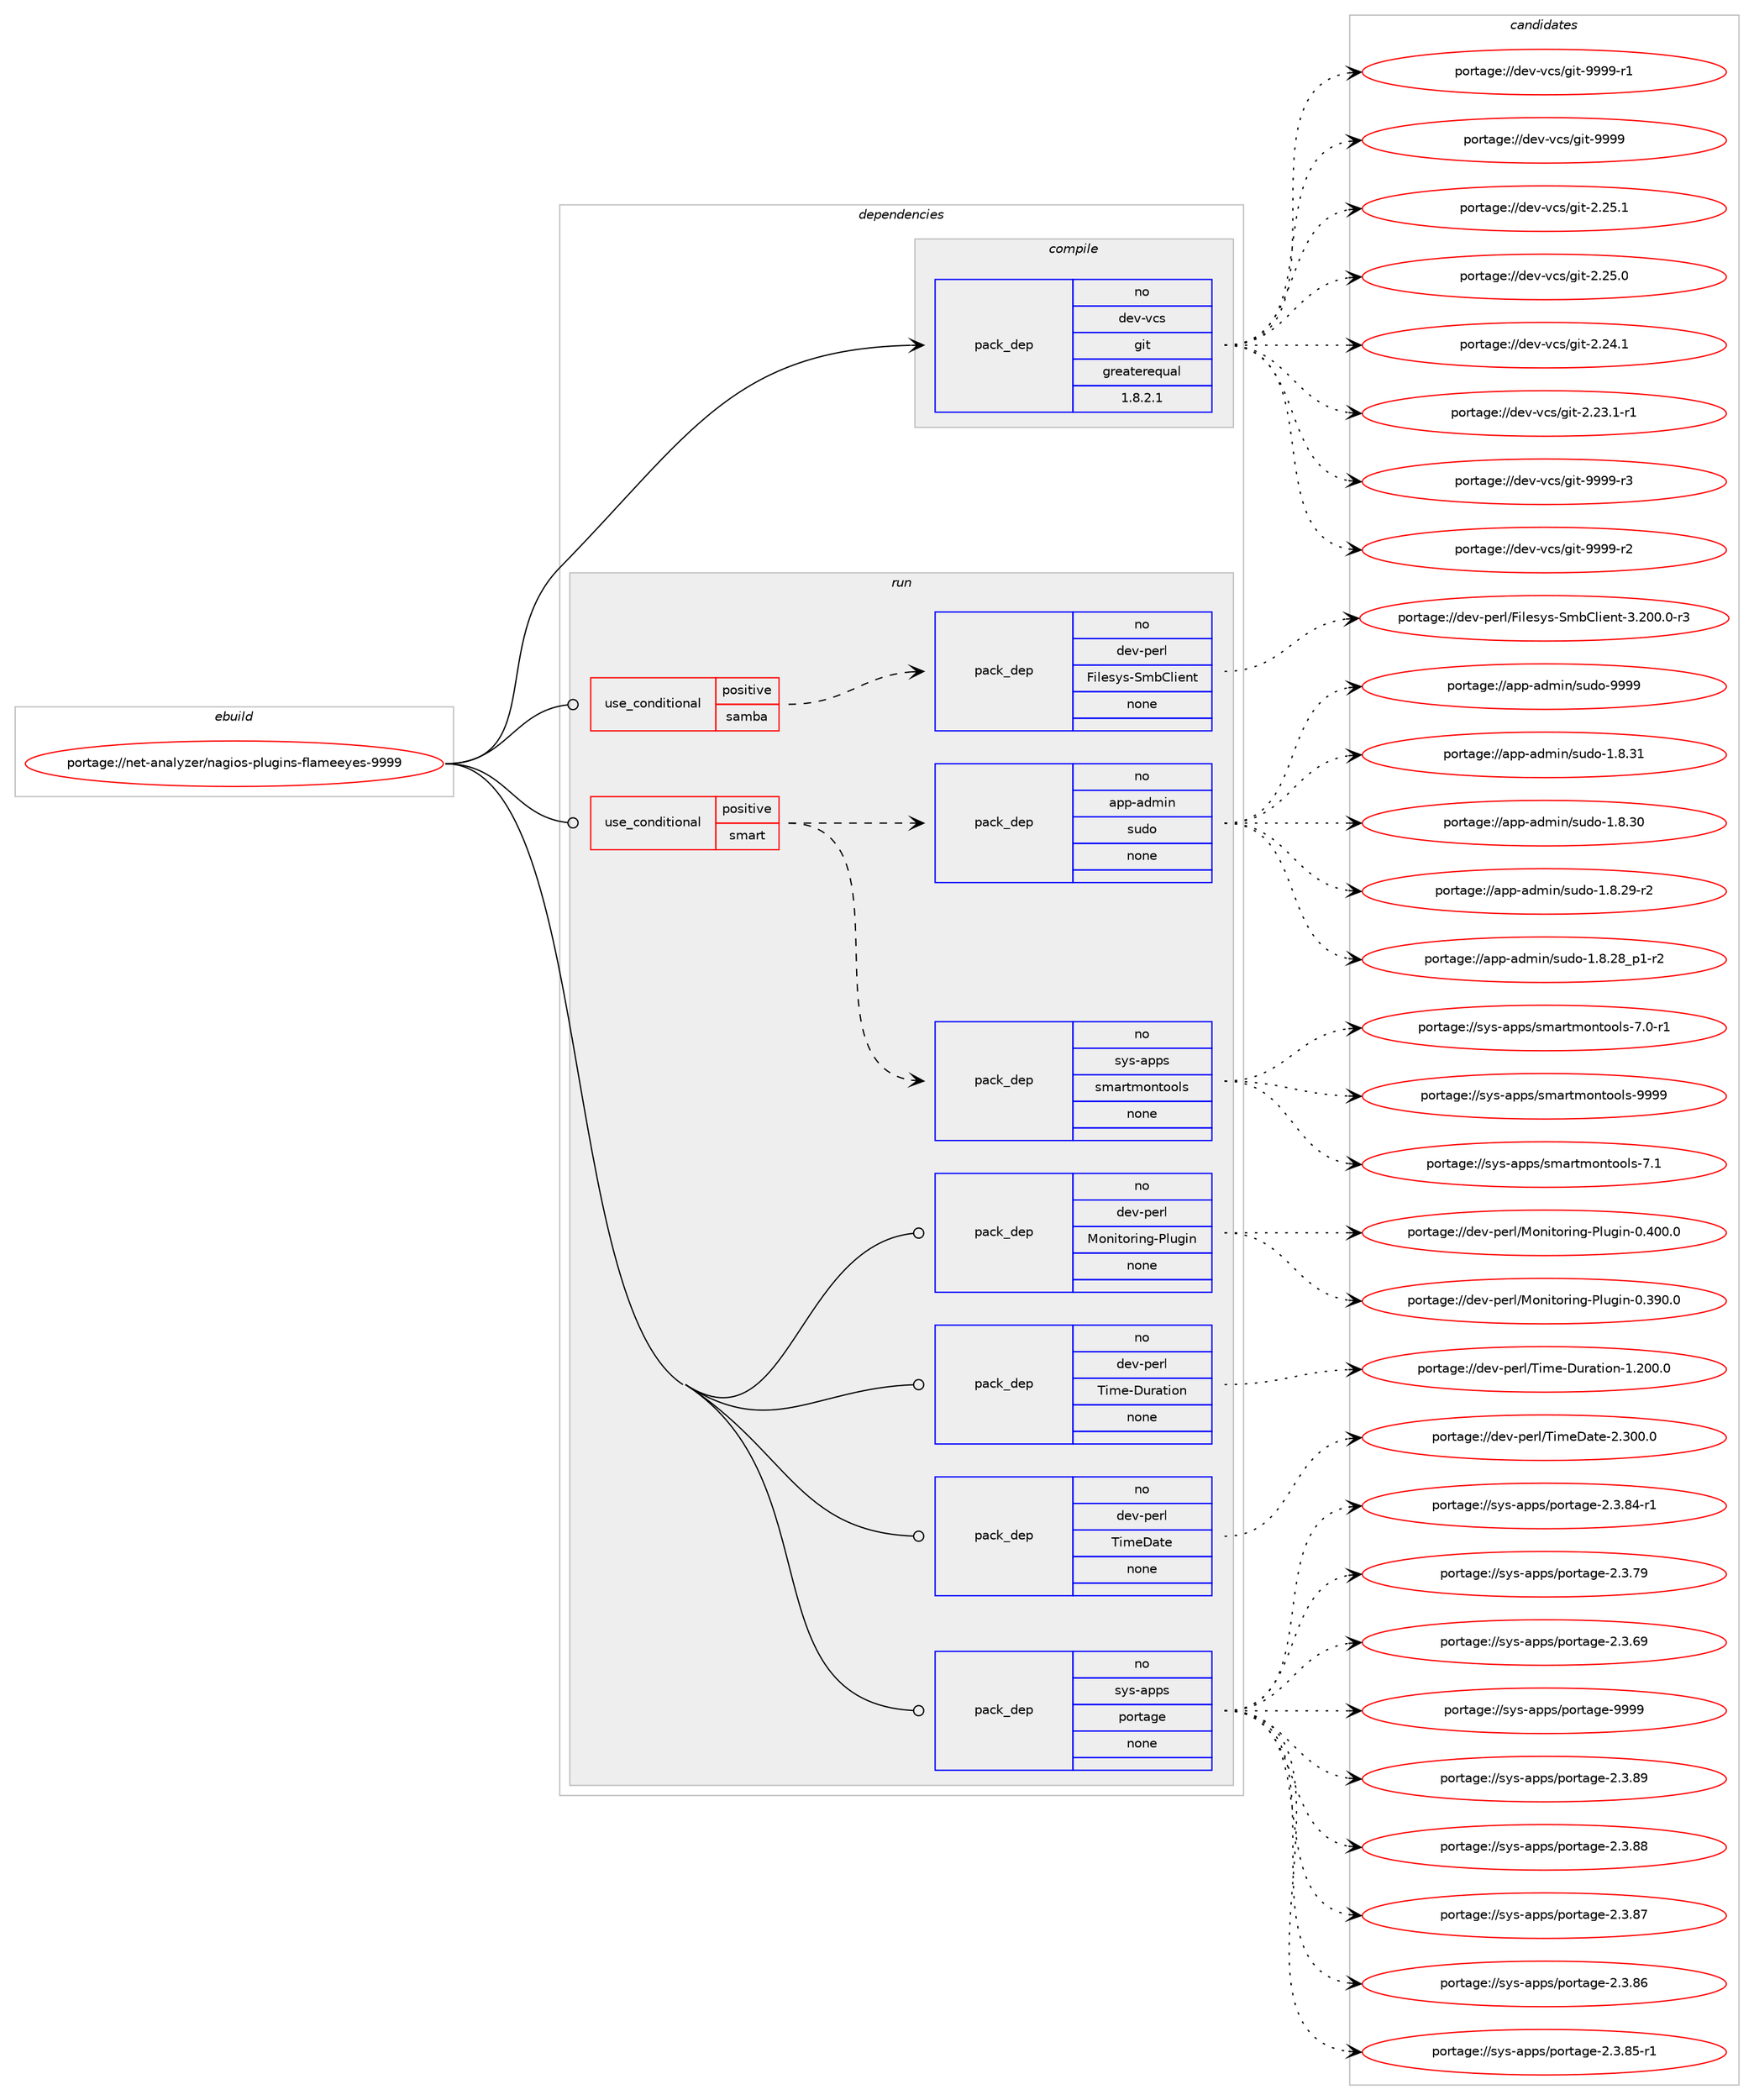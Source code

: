 digraph prolog {

# *************
# Graph options
# *************

newrank=true;
concentrate=true;
compound=true;
graph [rankdir=LR,fontname=Helvetica,fontsize=10,ranksep=1.5];#, ranksep=2.5, nodesep=0.2];
edge  [arrowhead=vee];
node  [fontname=Helvetica,fontsize=10];

# **********
# The ebuild
# **********

subgraph cluster_leftcol {
color=gray;
rank=same;
label=<<i>ebuild</i>>;
id [label="portage://net-analyzer/nagios-plugins-flameeyes-9999", color=red, width=4, href="../net-analyzer/nagios-plugins-flameeyes-9999.svg"];
}

# ****************
# The dependencies
# ****************

subgraph cluster_midcol {
color=gray;
label=<<i>dependencies</i>>;
subgraph cluster_compile {
fillcolor="#eeeeee";
style=filled;
label=<<i>compile</i>>;
subgraph pack98687 {
dependency132396 [label=<<TABLE BORDER="0" CELLBORDER="1" CELLSPACING="0" CELLPADDING="4" WIDTH="220"><TR><TD ROWSPAN="6" CELLPADDING="30">pack_dep</TD></TR><TR><TD WIDTH="110">no</TD></TR><TR><TD>dev-vcs</TD></TR><TR><TD>git</TD></TR><TR><TD>greaterequal</TD></TR><TR><TD>1.8.2.1</TD></TR></TABLE>>, shape=none, color=blue];
}
id:e -> dependency132396:w [weight=20,style="solid",arrowhead="vee"];
}
subgraph cluster_compileandrun {
fillcolor="#eeeeee";
style=filled;
label=<<i>compile and run</i>>;
}
subgraph cluster_run {
fillcolor="#eeeeee";
style=filled;
label=<<i>run</i>>;
subgraph cond31310 {
dependency132397 [label=<<TABLE BORDER="0" CELLBORDER="1" CELLSPACING="0" CELLPADDING="4"><TR><TD ROWSPAN="3" CELLPADDING="10">use_conditional</TD></TR><TR><TD>positive</TD></TR><TR><TD>samba</TD></TR></TABLE>>, shape=none, color=red];
subgraph pack98688 {
dependency132398 [label=<<TABLE BORDER="0" CELLBORDER="1" CELLSPACING="0" CELLPADDING="4" WIDTH="220"><TR><TD ROWSPAN="6" CELLPADDING="30">pack_dep</TD></TR><TR><TD WIDTH="110">no</TD></TR><TR><TD>dev-perl</TD></TR><TR><TD>Filesys-SmbClient</TD></TR><TR><TD>none</TD></TR><TR><TD></TD></TR></TABLE>>, shape=none, color=blue];
}
dependency132397:e -> dependency132398:w [weight=20,style="dashed",arrowhead="vee"];
}
id:e -> dependency132397:w [weight=20,style="solid",arrowhead="odot"];
subgraph cond31311 {
dependency132399 [label=<<TABLE BORDER="0" CELLBORDER="1" CELLSPACING="0" CELLPADDING="4"><TR><TD ROWSPAN="3" CELLPADDING="10">use_conditional</TD></TR><TR><TD>positive</TD></TR><TR><TD>smart</TD></TR></TABLE>>, shape=none, color=red];
subgraph pack98689 {
dependency132400 [label=<<TABLE BORDER="0" CELLBORDER="1" CELLSPACING="0" CELLPADDING="4" WIDTH="220"><TR><TD ROWSPAN="6" CELLPADDING="30">pack_dep</TD></TR><TR><TD WIDTH="110">no</TD></TR><TR><TD>sys-apps</TD></TR><TR><TD>smartmontools</TD></TR><TR><TD>none</TD></TR><TR><TD></TD></TR></TABLE>>, shape=none, color=blue];
}
dependency132399:e -> dependency132400:w [weight=20,style="dashed",arrowhead="vee"];
subgraph pack98690 {
dependency132401 [label=<<TABLE BORDER="0" CELLBORDER="1" CELLSPACING="0" CELLPADDING="4" WIDTH="220"><TR><TD ROWSPAN="6" CELLPADDING="30">pack_dep</TD></TR><TR><TD WIDTH="110">no</TD></TR><TR><TD>app-admin</TD></TR><TR><TD>sudo</TD></TR><TR><TD>none</TD></TR><TR><TD></TD></TR></TABLE>>, shape=none, color=blue];
}
dependency132399:e -> dependency132401:w [weight=20,style="dashed",arrowhead="vee"];
}
id:e -> dependency132399:w [weight=20,style="solid",arrowhead="odot"];
subgraph pack98691 {
dependency132402 [label=<<TABLE BORDER="0" CELLBORDER="1" CELLSPACING="0" CELLPADDING="4" WIDTH="220"><TR><TD ROWSPAN="6" CELLPADDING="30">pack_dep</TD></TR><TR><TD WIDTH="110">no</TD></TR><TR><TD>dev-perl</TD></TR><TR><TD>Monitoring-Plugin</TD></TR><TR><TD>none</TD></TR><TR><TD></TD></TR></TABLE>>, shape=none, color=blue];
}
id:e -> dependency132402:w [weight=20,style="solid",arrowhead="odot"];
subgraph pack98692 {
dependency132403 [label=<<TABLE BORDER="0" CELLBORDER="1" CELLSPACING="0" CELLPADDING="4" WIDTH="220"><TR><TD ROWSPAN="6" CELLPADDING="30">pack_dep</TD></TR><TR><TD WIDTH="110">no</TD></TR><TR><TD>dev-perl</TD></TR><TR><TD>Time-Duration</TD></TR><TR><TD>none</TD></TR><TR><TD></TD></TR></TABLE>>, shape=none, color=blue];
}
id:e -> dependency132403:w [weight=20,style="solid",arrowhead="odot"];
subgraph pack98693 {
dependency132404 [label=<<TABLE BORDER="0" CELLBORDER="1" CELLSPACING="0" CELLPADDING="4" WIDTH="220"><TR><TD ROWSPAN="6" CELLPADDING="30">pack_dep</TD></TR><TR><TD WIDTH="110">no</TD></TR><TR><TD>dev-perl</TD></TR><TR><TD>TimeDate</TD></TR><TR><TD>none</TD></TR><TR><TD></TD></TR></TABLE>>, shape=none, color=blue];
}
id:e -> dependency132404:w [weight=20,style="solid",arrowhead="odot"];
subgraph pack98694 {
dependency132405 [label=<<TABLE BORDER="0" CELLBORDER="1" CELLSPACING="0" CELLPADDING="4" WIDTH="220"><TR><TD ROWSPAN="6" CELLPADDING="30">pack_dep</TD></TR><TR><TD WIDTH="110">no</TD></TR><TR><TD>sys-apps</TD></TR><TR><TD>portage</TD></TR><TR><TD>none</TD></TR><TR><TD></TD></TR></TABLE>>, shape=none, color=blue];
}
id:e -> dependency132405:w [weight=20,style="solid",arrowhead="odot"];
}
}

# **************
# The candidates
# **************

subgraph cluster_choices {
rank=same;
color=gray;
label=<<i>candidates</i>>;

subgraph choice98687 {
color=black;
nodesep=1;
choice10010111845118991154710310511645575757574511451 [label="portage://dev-vcs/git-9999-r3", color=red, width=4,href="../dev-vcs/git-9999-r3.svg"];
choice10010111845118991154710310511645575757574511450 [label="portage://dev-vcs/git-9999-r2", color=red, width=4,href="../dev-vcs/git-9999-r2.svg"];
choice10010111845118991154710310511645575757574511449 [label="portage://dev-vcs/git-9999-r1", color=red, width=4,href="../dev-vcs/git-9999-r1.svg"];
choice1001011184511899115471031051164557575757 [label="portage://dev-vcs/git-9999", color=red, width=4,href="../dev-vcs/git-9999.svg"];
choice10010111845118991154710310511645504650534649 [label="portage://dev-vcs/git-2.25.1", color=red, width=4,href="../dev-vcs/git-2.25.1.svg"];
choice10010111845118991154710310511645504650534648 [label="portage://dev-vcs/git-2.25.0", color=red, width=4,href="../dev-vcs/git-2.25.0.svg"];
choice10010111845118991154710310511645504650524649 [label="portage://dev-vcs/git-2.24.1", color=red, width=4,href="../dev-vcs/git-2.24.1.svg"];
choice100101118451189911547103105116455046505146494511449 [label="portage://dev-vcs/git-2.23.1-r1", color=red, width=4,href="../dev-vcs/git-2.23.1-r1.svg"];
dependency132396:e -> choice10010111845118991154710310511645575757574511451:w [style=dotted,weight="100"];
dependency132396:e -> choice10010111845118991154710310511645575757574511450:w [style=dotted,weight="100"];
dependency132396:e -> choice10010111845118991154710310511645575757574511449:w [style=dotted,weight="100"];
dependency132396:e -> choice1001011184511899115471031051164557575757:w [style=dotted,weight="100"];
dependency132396:e -> choice10010111845118991154710310511645504650534649:w [style=dotted,weight="100"];
dependency132396:e -> choice10010111845118991154710310511645504650534648:w [style=dotted,weight="100"];
dependency132396:e -> choice10010111845118991154710310511645504650524649:w [style=dotted,weight="100"];
dependency132396:e -> choice100101118451189911547103105116455046505146494511449:w [style=dotted,weight="100"];
}
subgraph choice98688 {
color=black;
nodesep=1;
choice1001011184511210111410847701051081011151211154583109986710810510111011645514650484846484511451 [label="portage://dev-perl/Filesys-SmbClient-3.200.0-r3", color=red, width=4,href="../dev-perl/Filesys-SmbClient-3.200.0-r3.svg"];
dependency132398:e -> choice1001011184511210111410847701051081011151211154583109986710810510111011645514650484846484511451:w [style=dotted,weight="100"];
}
subgraph choice98689 {
color=black;
nodesep=1;
choice115121115459711211211547115109971141161091111101161111111081154557575757 [label="portage://sys-apps/smartmontools-9999", color=red, width=4,href="../sys-apps/smartmontools-9999.svg"];
choice1151211154597112112115471151099711411610911111011611111110811545554649 [label="portage://sys-apps/smartmontools-7.1", color=red, width=4,href="../sys-apps/smartmontools-7.1.svg"];
choice11512111545971121121154711510997114116109111110116111111108115455546484511449 [label="portage://sys-apps/smartmontools-7.0-r1", color=red, width=4,href="../sys-apps/smartmontools-7.0-r1.svg"];
dependency132400:e -> choice115121115459711211211547115109971141161091111101161111111081154557575757:w [style=dotted,weight="100"];
dependency132400:e -> choice1151211154597112112115471151099711411610911111011611111110811545554649:w [style=dotted,weight="100"];
dependency132400:e -> choice11512111545971121121154711510997114116109111110116111111108115455546484511449:w [style=dotted,weight="100"];
}
subgraph choice98690 {
color=black;
nodesep=1;
choice971121124597100109105110471151171001114557575757 [label="portage://app-admin/sudo-9999", color=red, width=4,href="../app-admin/sudo-9999.svg"];
choice9711211245971001091051104711511710011145494656465149 [label="portage://app-admin/sudo-1.8.31", color=red, width=4,href="../app-admin/sudo-1.8.31.svg"];
choice9711211245971001091051104711511710011145494656465148 [label="portage://app-admin/sudo-1.8.30", color=red, width=4,href="../app-admin/sudo-1.8.30.svg"];
choice97112112459710010910511047115117100111454946564650574511450 [label="portage://app-admin/sudo-1.8.29-r2", color=red, width=4,href="../app-admin/sudo-1.8.29-r2.svg"];
choice971121124597100109105110471151171001114549465646505695112494511450 [label="portage://app-admin/sudo-1.8.28_p1-r2", color=red, width=4,href="../app-admin/sudo-1.8.28_p1-r2.svg"];
dependency132401:e -> choice971121124597100109105110471151171001114557575757:w [style=dotted,weight="100"];
dependency132401:e -> choice9711211245971001091051104711511710011145494656465149:w [style=dotted,weight="100"];
dependency132401:e -> choice9711211245971001091051104711511710011145494656465148:w [style=dotted,weight="100"];
dependency132401:e -> choice97112112459710010910511047115117100111454946564650574511450:w [style=dotted,weight="100"];
dependency132401:e -> choice971121124597100109105110471151171001114549465646505695112494511450:w [style=dotted,weight="100"];
}
subgraph choice98691 {
color=black;
nodesep=1;
choice10010111845112101114108477711111010511611111410511010345801081171031051104548465248484648 [label="portage://dev-perl/Monitoring-Plugin-0.400.0", color=red, width=4,href="../dev-perl/Monitoring-Plugin-0.400.0.svg"];
choice10010111845112101114108477711111010511611111410511010345801081171031051104548465157484648 [label="portage://dev-perl/Monitoring-Plugin-0.390.0", color=red, width=4,href="../dev-perl/Monitoring-Plugin-0.390.0.svg"];
dependency132402:e -> choice10010111845112101114108477711111010511611111410511010345801081171031051104548465248484648:w [style=dotted,weight="100"];
dependency132402:e -> choice10010111845112101114108477711111010511611111410511010345801081171031051104548465157484648:w [style=dotted,weight="100"];
}
subgraph choice98692 {
color=black;
nodesep=1;
choice1001011184511210111410847841051091014568117114971161051111104549465048484648 [label="portage://dev-perl/Time-Duration-1.200.0", color=red, width=4,href="../dev-perl/Time-Duration-1.200.0.svg"];
dependency132403:e -> choice1001011184511210111410847841051091014568117114971161051111104549465048484648:w [style=dotted,weight="100"];
}
subgraph choice98693 {
color=black;
nodesep=1;
choice10010111845112101114108478410510910168971161014550465148484648 [label="portage://dev-perl/TimeDate-2.300.0", color=red, width=4,href="../dev-perl/TimeDate-2.300.0.svg"];
dependency132404:e -> choice10010111845112101114108478410510910168971161014550465148484648:w [style=dotted,weight="100"];
}
subgraph choice98694 {
color=black;
nodesep=1;
choice115121115459711211211547112111114116971031014557575757 [label="portage://sys-apps/portage-9999", color=red, width=4,href="../sys-apps/portage-9999.svg"];
choice1151211154597112112115471121111141169710310145504651465657 [label="portage://sys-apps/portage-2.3.89", color=red, width=4,href="../sys-apps/portage-2.3.89.svg"];
choice1151211154597112112115471121111141169710310145504651465656 [label="portage://sys-apps/portage-2.3.88", color=red, width=4,href="../sys-apps/portage-2.3.88.svg"];
choice1151211154597112112115471121111141169710310145504651465655 [label="portage://sys-apps/portage-2.3.87", color=red, width=4,href="../sys-apps/portage-2.3.87.svg"];
choice1151211154597112112115471121111141169710310145504651465654 [label="portage://sys-apps/portage-2.3.86", color=red, width=4,href="../sys-apps/portage-2.3.86.svg"];
choice11512111545971121121154711211111411697103101455046514656534511449 [label="portage://sys-apps/portage-2.3.85-r1", color=red, width=4,href="../sys-apps/portage-2.3.85-r1.svg"];
choice11512111545971121121154711211111411697103101455046514656524511449 [label="portage://sys-apps/portage-2.3.84-r1", color=red, width=4,href="../sys-apps/portage-2.3.84-r1.svg"];
choice1151211154597112112115471121111141169710310145504651465557 [label="portage://sys-apps/portage-2.3.79", color=red, width=4,href="../sys-apps/portage-2.3.79.svg"];
choice1151211154597112112115471121111141169710310145504651465457 [label="portage://sys-apps/portage-2.3.69", color=red, width=4,href="../sys-apps/portage-2.3.69.svg"];
dependency132405:e -> choice115121115459711211211547112111114116971031014557575757:w [style=dotted,weight="100"];
dependency132405:e -> choice1151211154597112112115471121111141169710310145504651465657:w [style=dotted,weight="100"];
dependency132405:e -> choice1151211154597112112115471121111141169710310145504651465656:w [style=dotted,weight="100"];
dependency132405:e -> choice1151211154597112112115471121111141169710310145504651465655:w [style=dotted,weight="100"];
dependency132405:e -> choice1151211154597112112115471121111141169710310145504651465654:w [style=dotted,weight="100"];
dependency132405:e -> choice11512111545971121121154711211111411697103101455046514656534511449:w [style=dotted,weight="100"];
dependency132405:e -> choice11512111545971121121154711211111411697103101455046514656524511449:w [style=dotted,weight="100"];
dependency132405:e -> choice1151211154597112112115471121111141169710310145504651465557:w [style=dotted,weight="100"];
dependency132405:e -> choice1151211154597112112115471121111141169710310145504651465457:w [style=dotted,weight="100"];
}
}

}
